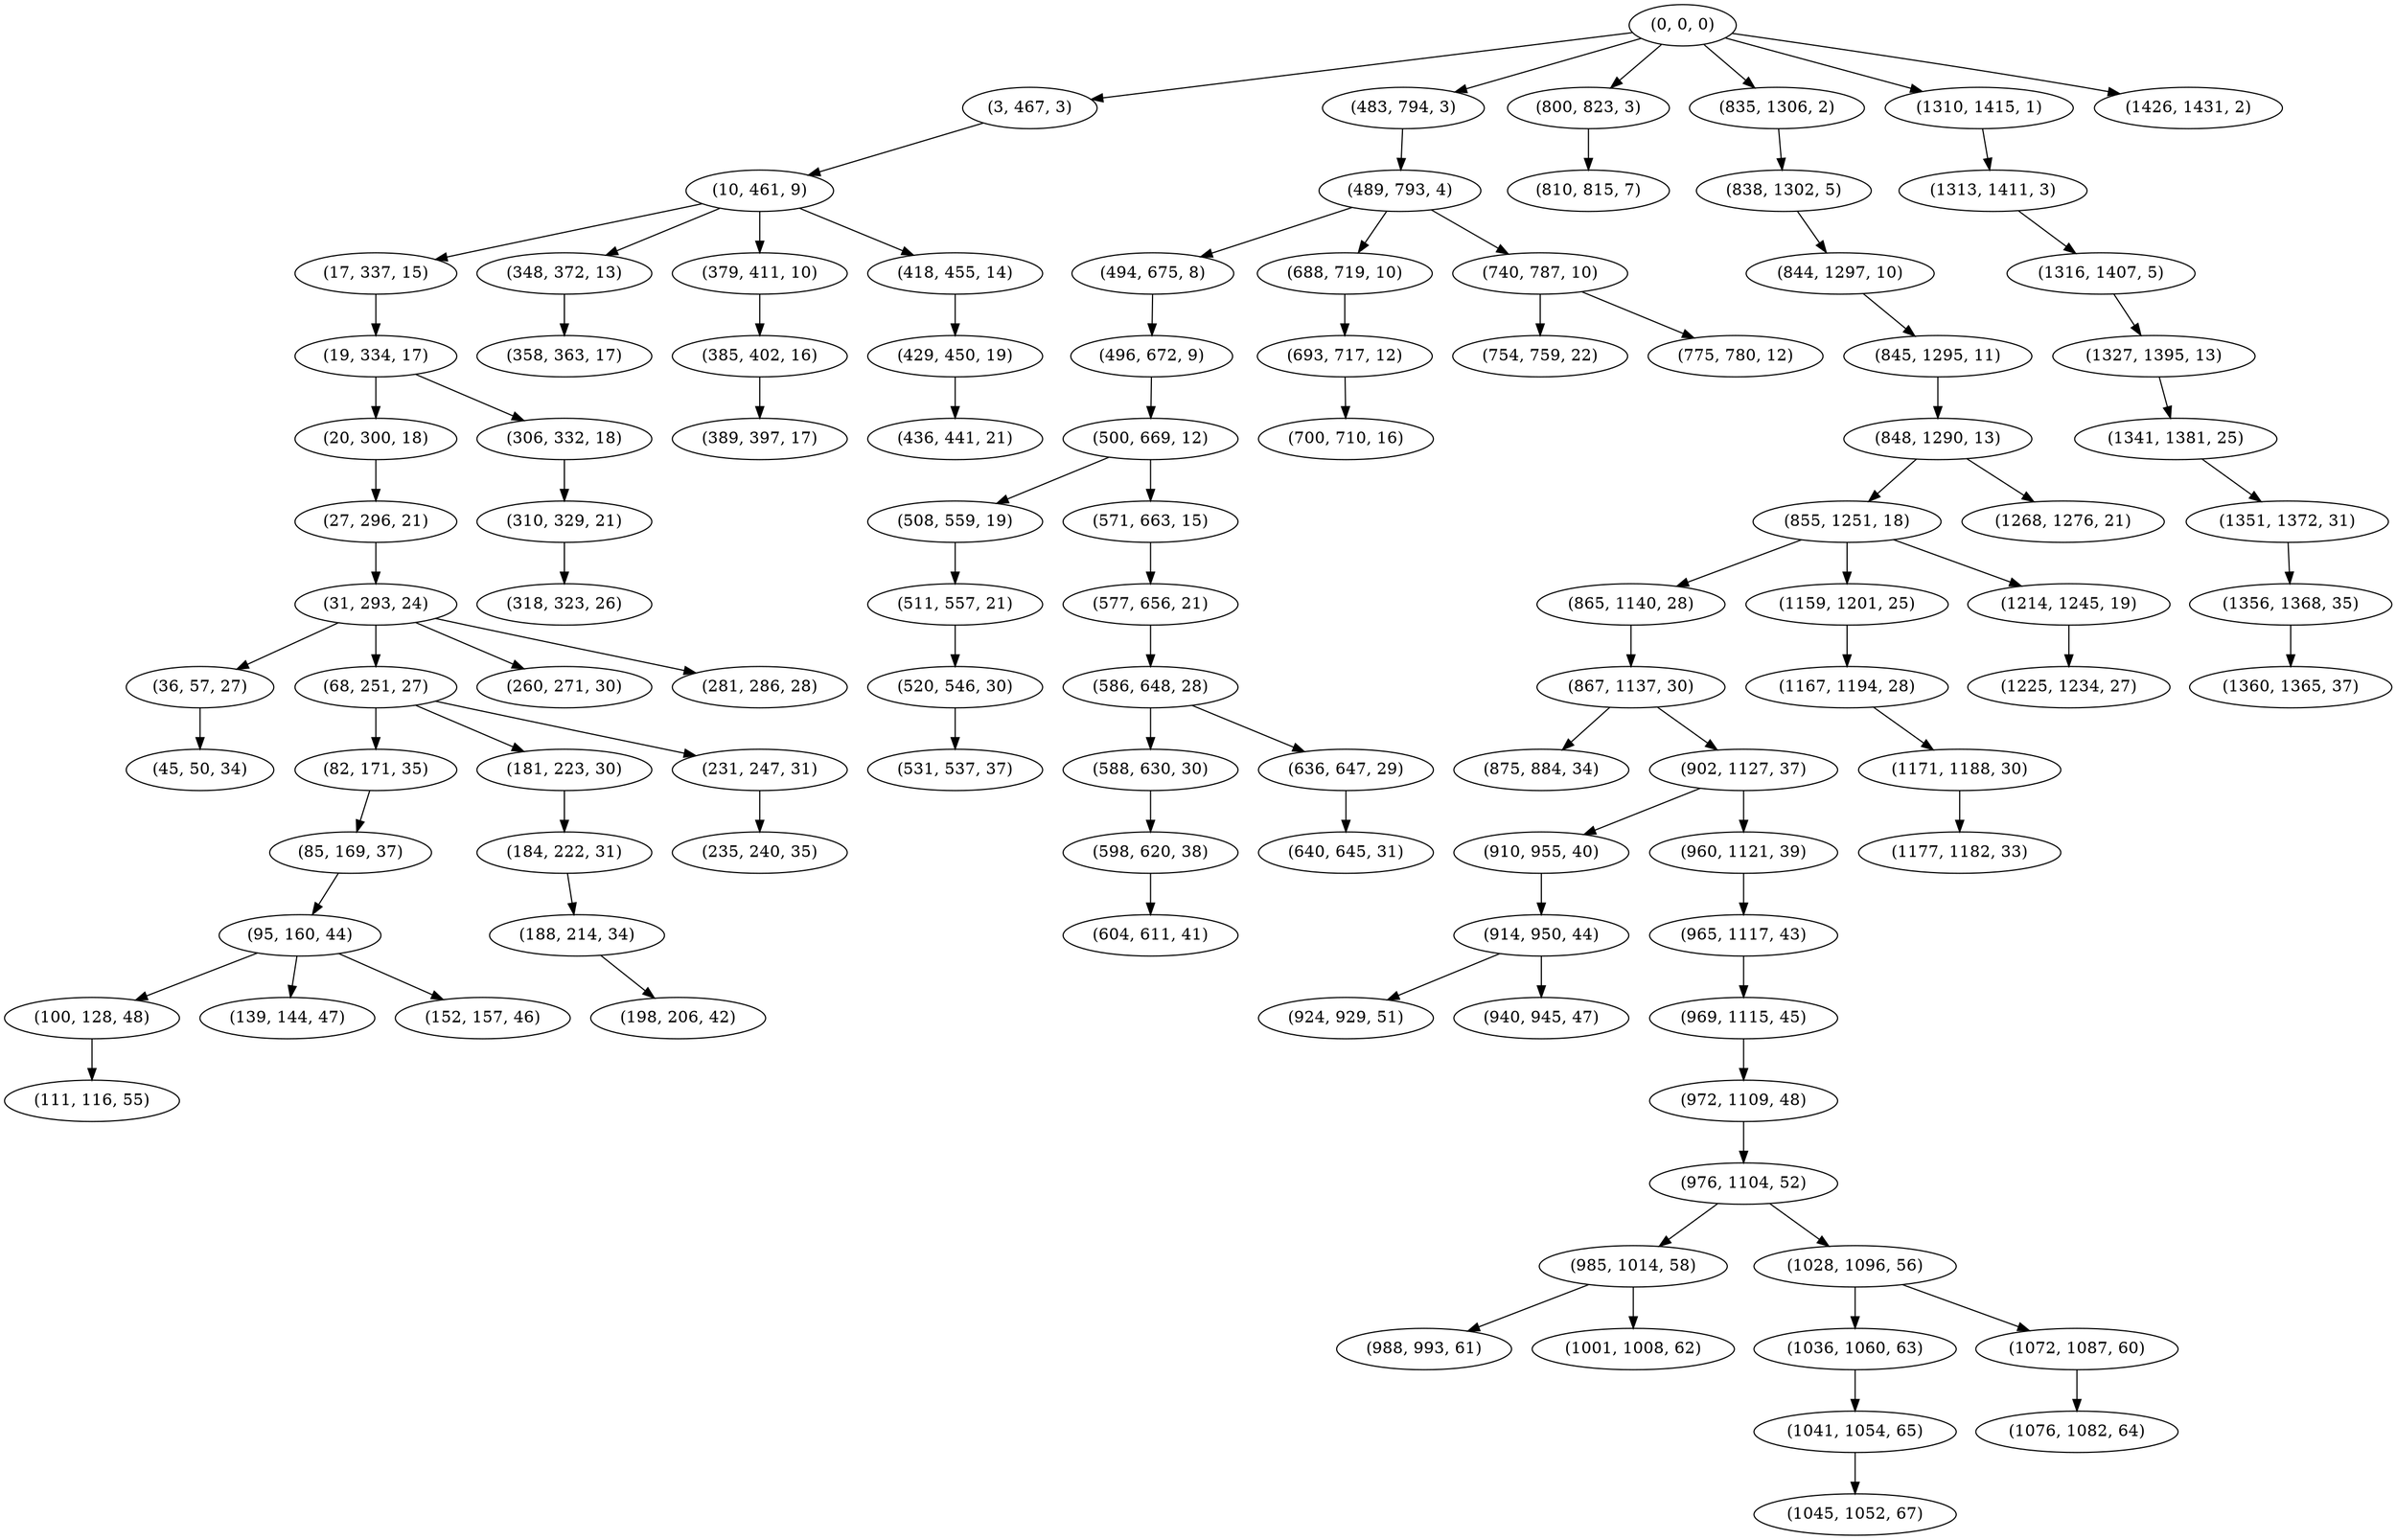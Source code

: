 digraph tree {
    "(0, 0, 0)";
    "(3, 467, 3)";
    "(10, 461, 9)";
    "(17, 337, 15)";
    "(19, 334, 17)";
    "(20, 300, 18)";
    "(27, 296, 21)";
    "(31, 293, 24)";
    "(36, 57, 27)";
    "(45, 50, 34)";
    "(68, 251, 27)";
    "(82, 171, 35)";
    "(85, 169, 37)";
    "(95, 160, 44)";
    "(100, 128, 48)";
    "(111, 116, 55)";
    "(139, 144, 47)";
    "(152, 157, 46)";
    "(181, 223, 30)";
    "(184, 222, 31)";
    "(188, 214, 34)";
    "(198, 206, 42)";
    "(231, 247, 31)";
    "(235, 240, 35)";
    "(260, 271, 30)";
    "(281, 286, 28)";
    "(306, 332, 18)";
    "(310, 329, 21)";
    "(318, 323, 26)";
    "(348, 372, 13)";
    "(358, 363, 17)";
    "(379, 411, 10)";
    "(385, 402, 16)";
    "(389, 397, 17)";
    "(418, 455, 14)";
    "(429, 450, 19)";
    "(436, 441, 21)";
    "(483, 794, 3)";
    "(489, 793, 4)";
    "(494, 675, 8)";
    "(496, 672, 9)";
    "(500, 669, 12)";
    "(508, 559, 19)";
    "(511, 557, 21)";
    "(520, 546, 30)";
    "(531, 537, 37)";
    "(571, 663, 15)";
    "(577, 656, 21)";
    "(586, 648, 28)";
    "(588, 630, 30)";
    "(598, 620, 38)";
    "(604, 611, 41)";
    "(636, 647, 29)";
    "(640, 645, 31)";
    "(688, 719, 10)";
    "(693, 717, 12)";
    "(700, 710, 16)";
    "(740, 787, 10)";
    "(754, 759, 22)";
    "(775, 780, 12)";
    "(800, 823, 3)";
    "(810, 815, 7)";
    "(835, 1306, 2)";
    "(838, 1302, 5)";
    "(844, 1297, 10)";
    "(845, 1295, 11)";
    "(848, 1290, 13)";
    "(855, 1251, 18)";
    "(865, 1140, 28)";
    "(867, 1137, 30)";
    "(875, 884, 34)";
    "(902, 1127, 37)";
    "(910, 955, 40)";
    "(914, 950, 44)";
    "(924, 929, 51)";
    "(940, 945, 47)";
    "(960, 1121, 39)";
    "(965, 1117, 43)";
    "(969, 1115, 45)";
    "(972, 1109, 48)";
    "(976, 1104, 52)";
    "(985, 1014, 58)";
    "(988, 993, 61)";
    "(1001, 1008, 62)";
    "(1028, 1096, 56)";
    "(1036, 1060, 63)";
    "(1041, 1054, 65)";
    "(1045, 1052, 67)";
    "(1072, 1087, 60)";
    "(1076, 1082, 64)";
    "(1159, 1201, 25)";
    "(1167, 1194, 28)";
    "(1171, 1188, 30)";
    "(1177, 1182, 33)";
    "(1214, 1245, 19)";
    "(1225, 1234, 27)";
    "(1268, 1276, 21)";
    "(1310, 1415, 1)";
    "(1313, 1411, 3)";
    "(1316, 1407, 5)";
    "(1327, 1395, 13)";
    "(1341, 1381, 25)";
    "(1351, 1372, 31)";
    "(1356, 1368, 35)";
    "(1360, 1365, 37)";
    "(1426, 1431, 2)";
    "(0, 0, 0)" -> "(3, 467, 3)";
    "(0, 0, 0)" -> "(483, 794, 3)";
    "(0, 0, 0)" -> "(800, 823, 3)";
    "(0, 0, 0)" -> "(835, 1306, 2)";
    "(0, 0, 0)" -> "(1310, 1415, 1)";
    "(0, 0, 0)" -> "(1426, 1431, 2)";
    "(3, 467, 3)" -> "(10, 461, 9)";
    "(10, 461, 9)" -> "(17, 337, 15)";
    "(10, 461, 9)" -> "(348, 372, 13)";
    "(10, 461, 9)" -> "(379, 411, 10)";
    "(10, 461, 9)" -> "(418, 455, 14)";
    "(17, 337, 15)" -> "(19, 334, 17)";
    "(19, 334, 17)" -> "(20, 300, 18)";
    "(19, 334, 17)" -> "(306, 332, 18)";
    "(20, 300, 18)" -> "(27, 296, 21)";
    "(27, 296, 21)" -> "(31, 293, 24)";
    "(31, 293, 24)" -> "(36, 57, 27)";
    "(31, 293, 24)" -> "(68, 251, 27)";
    "(31, 293, 24)" -> "(260, 271, 30)";
    "(31, 293, 24)" -> "(281, 286, 28)";
    "(36, 57, 27)" -> "(45, 50, 34)";
    "(68, 251, 27)" -> "(82, 171, 35)";
    "(68, 251, 27)" -> "(181, 223, 30)";
    "(68, 251, 27)" -> "(231, 247, 31)";
    "(82, 171, 35)" -> "(85, 169, 37)";
    "(85, 169, 37)" -> "(95, 160, 44)";
    "(95, 160, 44)" -> "(100, 128, 48)";
    "(95, 160, 44)" -> "(139, 144, 47)";
    "(95, 160, 44)" -> "(152, 157, 46)";
    "(100, 128, 48)" -> "(111, 116, 55)";
    "(181, 223, 30)" -> "(184, 222, 31)";
    "(184, 222, 31)" -> "(188, 214, 34)";
    "(188, 214, 34)" -> "(198, 206, 42)";
    "(231, 247, 31)" -> "(235, 240, 35)";
    "(306, 332, 18)" -> "(310, 329, 21)";
    "(310, 329, 21)" -> "(318, 323, 26)";
    "(348, 372, 13)" -> "(358, 363, 17)";
    "(379, 411, 10)" -> "(385, 402, 16)";
    "(385, 402, 16)" -> "(389, 397, 17)";
    "(418, 455, 14)" -> "(429, 450, 19)";
    "(429, 450, 19)" -> "(436, 441, 21)";
    "(483, 794, 3)" -> "(489, 793, 4)";
    "(489, 793, 4)" -> "(494, 675, 8)";
    "(489, 793, 4)" -> "(688, 719, 10)";
    "(489, 793, 4)" -> "(740, 787, 10)";
    "(494, 675, 8)" -> "(496, 672, 9)";
    "(496, 672, 9)" -> "(500, 669, 12)";
    "(500, 669, 12)" -> "(508, 559, 19)";
    "(500, 669, 12)" -> "(571, 663, 15)";
    "(508, 559, 19)" -> "(511, 557, 21)";
    "(511, 557, 21)" -> "(520, 546, 30)";
    "(520, 546, 30)" -> "(531, 537, 37)";
    "(571, 663, 15)" -> "(577, 656, 21)";
    "(577, 656, 21)" -> "(586, 648, 28)";
    "(586, 648, 28)" -> "(588, 630, 30)";
    "(586, 648, 28)" -> "(636, 647, 29)";
    "(588, 630, 30)" -> "(598, 620, 38)";
    "(598, 620, 38)" -> "(604, 611, 41)";
    "(636, 647, 29)" -> "(640, 645, 31)";
    "(688, 719, 10)" -> "(693, 717, 12)";
    "(693, 717, 12)" -> "(700, 710, 16)";
    "(740, 787, 10)" -> "(754, 759, 22)";
    "(740, 787, 10)" -> "(775, 780, 12)";
    "(800, 823, 3)" -> "(810, 815, 7)";
    "(835, 1306, 2)" -> "(838, 1302, 5)";
    "(838, 1302, 5)" -> "(844, 1297, 10)";
    "(844, 1297, 10)" -> "(845, 1295, 11)";
    "(845, 1295, 11)" -> "(848, 1290, 13)";
    "(848, 1290, 13)" -> "(855, 1251, 18)";
    "(848, 1290, 13)" -> "(1268, 1276, 21)";
    "(855, 1251, 18)" -> "(865, 1140, 28)";
    "(855, 1251, 18)" -> "(1159, 1201, 25)";
    "(855, 1251, 18)" -> "(1214, 1245, 19)";
    "(865, 1140, 28)" -> "(867, 1137, 30)";
    "(867, 1137, 30)" -> "(875, 884, 34)";
    "(867, 1137, 30)" -> "(902, 1127, 37)";
    "(902, 1127, 37)" -> "(910, 955, 40)";
    "(902, 1127, 37)" -> "(960, 1121, 39)";
    "(910, 955, 40)" -> "(914, 950, 44)";
    "(914, 950, 44)" -> "(924, 929, 51)";
    "(914, 950, 44)" -> "(940, 945, 47)";
    "(960, 1121, 39)" -> "(965, 1117, 43)";
    "(965, 1117, 43)" -> "(969, 1115, 45)";
    "(969, 1115, 45)" -> "(972, 1109, 48)";
    "(972, 1109, 48)" -> "(976, 1104, 52)";
    "(976, 1104, 52)" -> "(985, 1014, 58)";
    "(976, 1104, 52)" -> "(1028, 1096, 56)";
    "(985, 1014, 58)" -> "(988, 993, 61)";
    "(985, 1014, 58)" -> "(1001, 1008, 62)";
    "(1028, 1096, 56)" -> "(1036, 1060, 63)";
    "(1028, 1096, 56)" -> "(1072, 1087, 60)";
    "(1036, 1060, 63)" -> "(1041, 1054, 65)";
    "(1041, 1054, 65)" -> "(1045, 1052, 67)";
    "(1072, 1087, 60)" -> "(1076, 1082, 64)";
    "(1159, 1201, 25)" -> "(1167, 1194, 28)";
    "(1167, 1194, 28)" -> "(1171, 1188, 30)";
    "(1171, 1188, 30)" -> "(1177, 1182, 33)";
    "(1214, 1245, 19)" -> "(1225, 1234, 27)";
    "(1310, 1415, 1)" -> "(1313, 1411, 3)";
    "(1313, 1411, 3)" -> "(1316, 1407, 5)";
    "(1316, 1407, 5)" -> "(1327, 1395, 13)";
    "(1327, 1395, 13)" -> "(1341, 1381, 25)";
    "(1341, 1381, 25)" -> "(1351, 1372, 31)";
    "(1351, 1372, 31)" -> "(1356, 1368, 35)";
    "(1356, 1368, 35)" -> "(1360, 1365, 37)";
}
